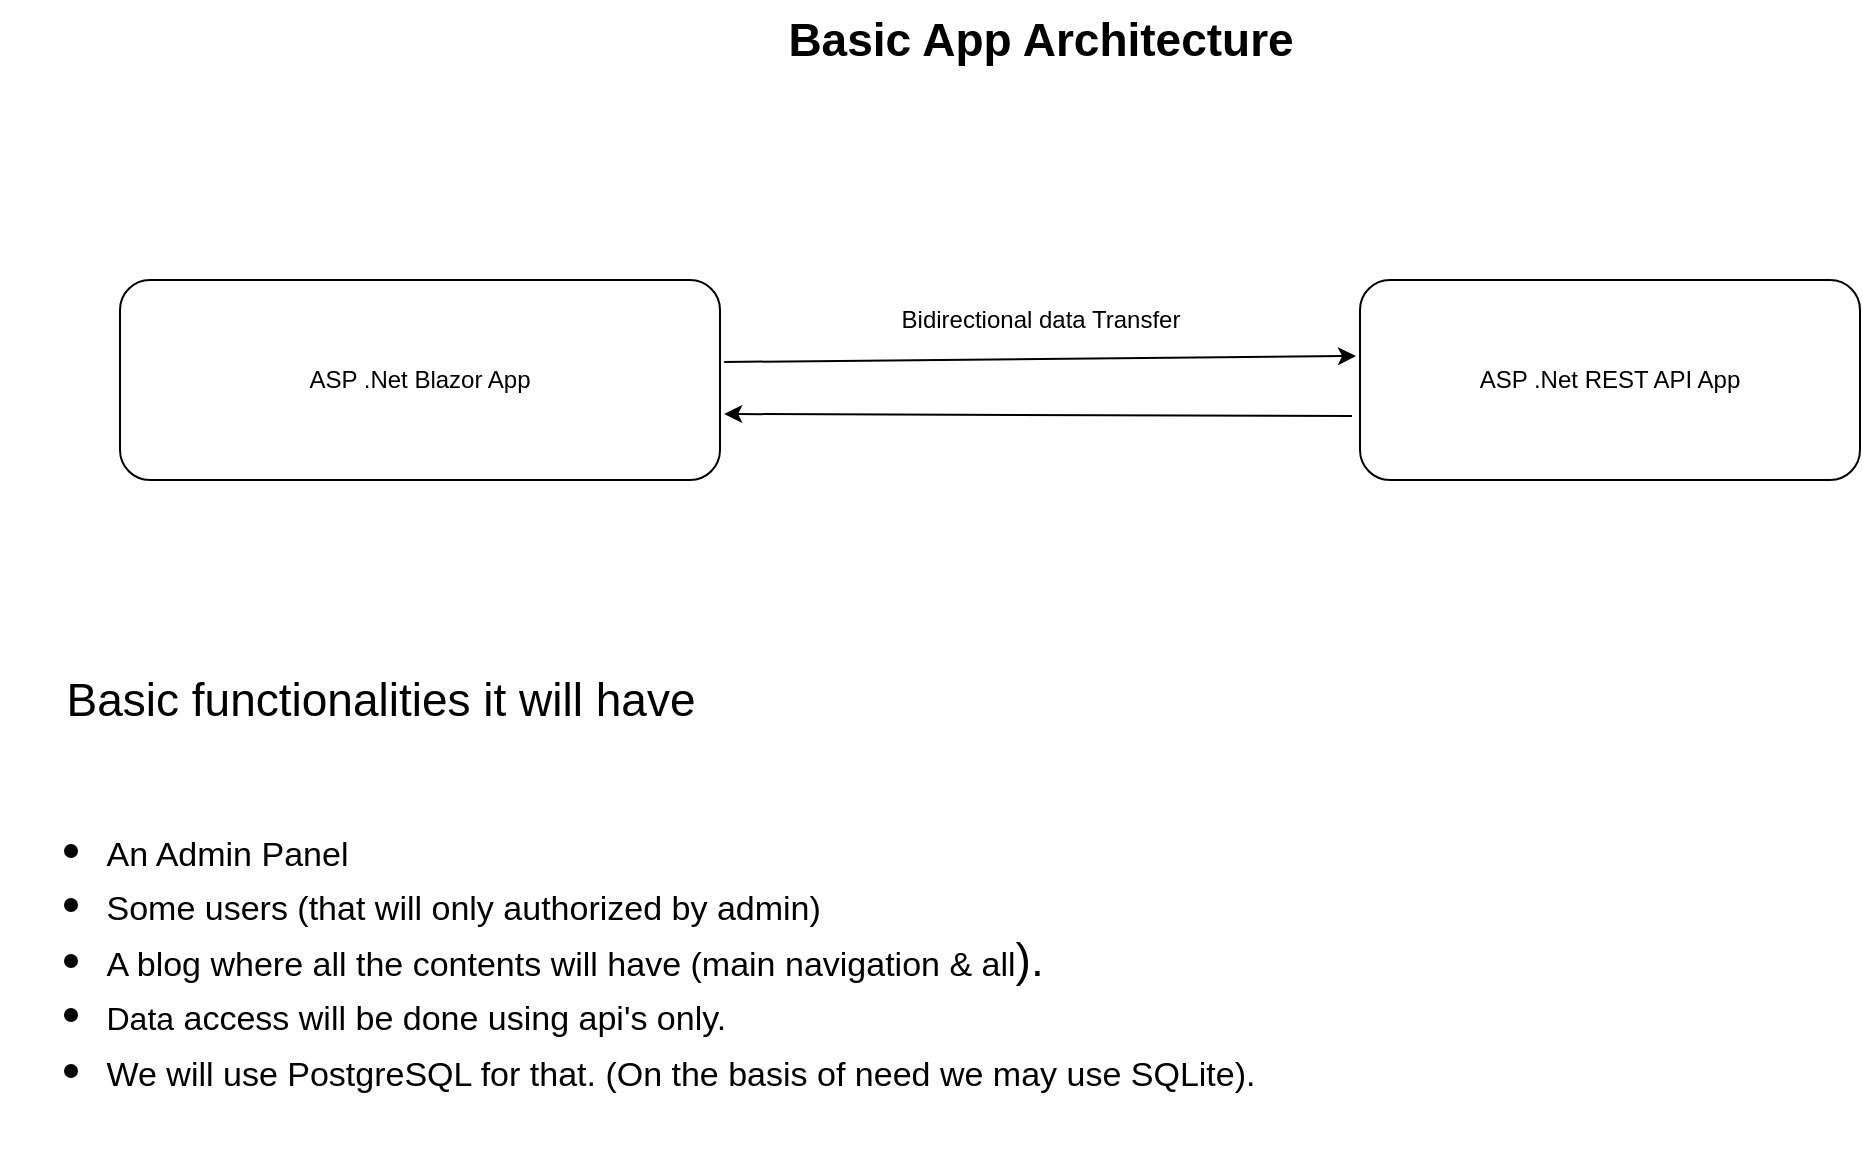 <mxfile version="20.3.0" type="github"><diagram id="OlzdnoxPAvxywdHDySku" name="Page-1"><mxGraphModel dx="782" dy="1528" grid="1" gridSize="10" guides="1" tooltips="1" connect="1" arrows="1" fold="1" page="1" pageScale="1" pageWidth="850" pageHeight="1100" math="0" shadow="0"><root><mxCell id="0"/><mxCell id="1" parent="0"/><mxCell id="Yw5emMGJr8uY32XaFDQF-1" value="ASP .Net Blazor App" style="rounded=1;whiteSpace=wrap;html=1;" vertex="1" parent="1"><mxGeometry x="240" y="110" width="300" height="100" as="geometry"/></mxCell><mxCell id="Yw5emMGJr8uY32XaFDQF-2" value="ASP .Net REST API App" style="rounded=1;whiteSpace=wrap;html=1;" vertex="1" parent="1"><mxGeometry x="860" y="110" width="250" height="100" as="geometry"/></mxCell><mxCell id="Yw5emMGJr8uY32XaFDQF-4" value="" style="endArrow=classic;html=1;rounded=0;exitX=1.007;exitY=0.41;exitDx=0;exitDy=0;exitPerimeter=0;entryX=-0.008;entryY=0.38;entryDx=0;entryDy=0;entryPerimeter=0;" edge="1" parent="1" source="Yw5emMGJr8uY32XaFDQF-1" target="Yw5emMGJr8uY32XaFDQF-2"><mxGeometry width="50" height="50" relative="1" as="geometry"><mxPoint x="680" y="280" as="sourcePoint"/><mxPoint x="730" y="230" as="targetPoint"/></mxGeometry></mxCell><mxCell id="Yw5emMGJr8uY32XaFDQF-5" value="" style="endArrow=classic;html=1;rounded=0;entryX=1.007;entryY=0.67;entryDx=0;entryDy=0;entryPerimeter=0;exitX=-0.016;exitY=0.68;exitDx=0;exitDy=0;exitPerimeter=0;" edge="1" parent="1" source="Yw5emMGJr8uY32XaFDQF-2" target="Yw5emMGJr8uY32XaFDQF-1"><mxGeometry width="50" height="50" relative="1" as="geometry"><mxPoint x="680" y="280" as="sourcePoint"/><mxPoint x="730" y="230" as="targetPoint"/></mxGeometry></mxCell><mxCell id="Yw5emMGJr8uY32XaFDQF-7" value="Bidirectional data Transfer" style="text;html=1;resizable=0;autosize=1;align=center;verticalAlign=middle;points=[];fillColor=none;strokeColor=none;rounded=0;" vertex="1" parent="1"><mxGeometry x="620" y="115" width="160" height="30" as="geometry"/></mxCell><mxCell id="Yw5emMGJr8uY32XaFDQF-8" value="&lt;b&gt;&lt;font style=&quot;font-size: 23px;&quot;&gt;Basic App Architecture&lt;/font&gt;&lt;/b&gt;" style="text;html=1;resizable=0;autosize=1;align=center;verticalAlign=middle;points=[];fillColor=none;strokeColor=none;rounded=0;" vertex="1" parent="1"><mxGeometry x="560" y="-30" width="280" height="40" as="geometry"/></mxCell><mxCell id="Yw5emMGJr8uY32XaFDQF-9" value="Basic functionalities it will have" style="text;html=1;resizable=0;autosize=1;align=center;verticalAlign=middle;points=[];fillColor=none;strokeColor=none;rounded=0;fontSize=23;" vertex="1" parent="1"><mxGeometry x="200" y="300" width="340" height="40" as="geometry"/></mxCell><mxCell id="Yw5emMGJr8uY32XaFDQF-10" value="&lt;ul&gt;&lt;li style=&quot;text-align: left;&quot;&gt;&lt;span style=&quot;font-size: 17px;&quot;&gt;An Admin Panel&lt;/span&gt;&lt;/li&gt;&lt;li style=&quot;text-align: left;&quot;&gt;&lt;span style=&quot;font-size: 17px;&quot;&gt;Some users (that will only authorized by admin)&lt;/span&gt;&lt;/li&gt;&lt;li style=&quot;text-align: left;&quot;&gt;&lt;span style=&quot;font-size: 17px;&quot;&gt;A blog where all the contents will have (main navigation &amp;amp; all&lt;/span&gt;).&lt;/li&gt;&lt;li style=&quot;text-align: left;&quot;&gt;&lt;span style=&quot;font-size: 16px;&quot;&gt;Data&lt;/span&gt;&lt;font style=&quot;font-size: 17px;&quot;&gt;&amp;nbsp;access will be done using api's only.&lt;/font&gt;&lt;/li&gt;&lt;li style=&quot;text-align: left;&quot;&gt;&lt;font style=&quot;font-size: 17px;&quot;&gt;We will use PostgreSQL for that. (On the basis of need we may use SQLite).&lt;/font&gt;&lt;/li&gt;&lt;/ul&gt;" style="text;html=1;resizable=0;autosize=1;align=center;verticalAlign=middle;points=[];fillColor=none;strokeColor=none;rounded=0;fontSize=23;" vertex="1" parent="1"><mxGeometry x="180" y="350" width="640" height="200" as="geometry"/></mxCell></root></mxGraphModel></diagram></mxfile>
